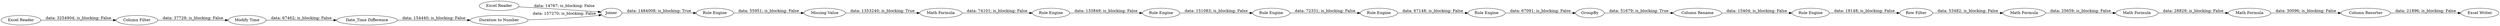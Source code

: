 digraph {
	"-1211894482510722414_372" [label="Column Filter"]
	"-1211894482510722414_451" [label="Duration to Number"]
	"-1211894482510722414_1" [label="Excel Reader"]
	"-1211894482510722414_219" [label="Rule Engine"]
	"-1211894482510722414_452" [label="Modify Time"]
	"-1211894482510722414_22" [label="Rule Engine"]
	"-1211894482510722414_225" [label="Math Formula"]
	"-1211894482510722414_226" [label="Math Formula"]
	"-1211894482510722414_228" [label="Excel Writer"]
	"-1211894482510722414_3" [label=Joiner]
	"-1211894482510722414_221" [label="Column Rename"]
	"-1211894482510722414_192" [label="Missing Value"]
	"-1211894482510722414_4" [label=GroupBy]
	"-1211894482510722414_454" [label="Rule Engine"]
	"-1211894482510722414_218" [label="Rule Engine"]
	"-1211894482510722414_2" [label="Excel Reader"]
	"-1211894482510722414_450" [label="Date_Time Difference"]
	"-1211894482510722414_223" [label="Row Filter"]
	"-1211894482510722414_220" [label="Rule Engine"]
	"-1211894482510722414_227" [label="Column Resorter"]
	"-1211894482510722414_224" [label="Math Formula"]
	"-1211894482510722414_453" [label="Rule Engine"]
	"-1211894482510722414_217" [label="Math Formula"]
	"-1211894482510722414_222" [label="Rule Engine"]
	"-1211894482510722414_451" -> "-1211894482510722414_3" [label="data: 157270; is_blocking: False"]
	"-1211894482510722414_22" -> "-1211894482510722414_192" [label="data: 55951; is_blocking: False"]
	"-1211894482510722414_222" -> "-1211894482510722414_223" [label="data: 19148; is_blocking: False"]
	"-1211894482510722414_453" -> "-1211894482510722414_454" [label="data: 151083; is_blocking: False"]
	"-1211894482510722414_219" -> "-1211894482510722414_220" [label="data: 67148; is_blocking: False"]
	"-1211894482510722414_454" -> "-1211894482510722414_219" [label="data: 72331; is_blocking: False"]
	"-1211894482510722414_220" -> "-1211894482510722414_4" [label="data: 67091; is_blocking: False"]
	"-1211894482510722414_224" -> "-1211894482510722414_225" [label="data: 25659; is_blocking: False"]
	"-1211894482510722414_225" -> "-1211894482510722414_226" [label="data: 28829; is_blocking: False"]
	"-1211894482510722414_372" -> "-1211894482510722414_452" [label="data: 37729; is_blocking: False"]
	"-1211894482510722414_452" -> "-1211894482510722414_450" [label="data: 67462; is_blocking: False"]
	"-1211894482510722414_218" -> "-1211894482510722414_453" [label="data: 133849; is_blocking: False"]
	"-1211894482510722414_223" -> "-1211894482510722414_224" [label="data: 53482; is_blocking: False"]
	"-1211894482510722414_217" -> "-1211894482510722414_218" [label="data: 74101; is_blocking: False"]
	"-1211894482510722414_227" -> "-1211894482510722414_228" [label="data: 21896; is_blocking: False"]
	"-1211894482510722414_1" -> "-1211894482510722414_372" [label="data: 3254904; is_blocking: False"]
	"-1211894482510722414_221" -> "-1211894482510722414_222" [label="data: 15404; is_blocking: False"]
	"-1211894482510722414_226" -> "-1211894482510722414_227" [label="data: 30096; is_blocking: False"]
	"-1211894482510722414_2" -> "-1211894482510722414_3" [label="data: 14767; is_blocking: False"]
	"-1211894482510722414_450" -> "-1211894482510722414_451" [label="data: 154440; is_blocking: False"]
	"-1211894482510722414_4" -> "-1211894482510722414_221" [label="data: 51679; is_blocking: True"]
	"-1211894482510722414_3" -> "-1211894482510722414_22" [label="data: 1484008; is_blocking: True"]
	"-1211894482510722414_192" -> "-1211894482510722414_217" [label="data: 1353240; is_blocking: True"]
	rankdir=LR
}
